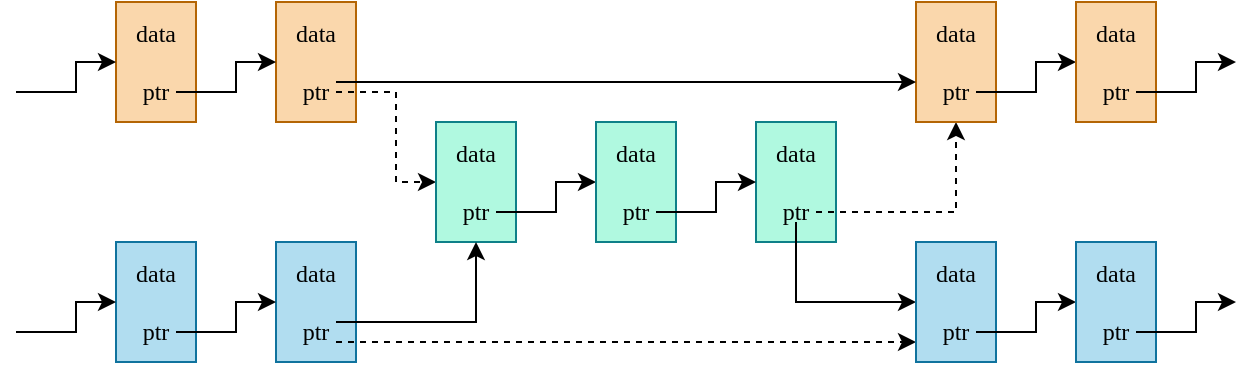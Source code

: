 <mxfile version="22.1.16" type="device">
  <diagram name="Page-1" id="W6wwgODH2DVGgfq05W44">
    <mxGraphModel dx="724" dy="497" grid="1" gridSize="10" guides="1" tooltips="1" connect="1" arrows="1" fold="1" page="1" pageScale="1" pageWidth="850" pageHeight="1100" math="0" shadow="0">
      <root>
        <mxCell id="0" />
        <mxCell id="1" parent="0" />
        <mxCell id="fBeSizHoTM2zkZ8skBRZ-15" value="data&lt;br&gt;&lt;br&gt;ptr" style="rounded=0;whiteSpace=wrap;html=1;fillColor=#fad7ac;strokeColor=#b46504;fontFamily=consolas;" parent="1" vertex="1">
          <mxGeometry x="120" y="240" width="40" height="60" as="geometry" />
        </mxCell>
        <mxCell id="fBeSizHoTM2zkZ8skBRZ-1" value="data&lt;br&gt;&lt;br&gt;ptr" style="rounded=0;whiteSpace=wrap;html=1;fillColor=#fad7ac;strokeColor=#b46504;fontFamily=consolas;" parent="1" vertex="1">
          <mxGeometry x="200" y="240" width="40" height="60" as="geometry" />
        </mxCell>
        <mxCell id="fBeSizHoTM2zkZ8skBRZ-5" style="edgeStyle=orthogonalEdgeStyle;rounded=0;orthogonalLoop=1;jettySize=auto;html=1;exitX=0.75;exitY=0.75;exitDx=0;exitDy=0;exitPerimeter=0;dashed=1;" parent="1" source="fBeSizHoTM2zkZ8skBRZ-1" target="fBeSizHoTM2zkZ8skBRZ-2" edge="1">
          <mxGeometry relative="1" as="geometry" />
        </mxCell>
        <mxCell id="fBeSizHoTM2zkZ8skBRZ-2" value="data&lt;br&gt;&lt;br&gt;ptr" style="rounded=0;whiteSpace=wrap;html=1;fillColor=#B0F9E0;strokeColor=#0E8088;fontFamily=consolas;" parent="1" vertex="1">
          <mxGeometry x="280" y="300" width="40" height="60" as="geometry" />
        </mxCell>
        <mxCell id="fBeSizHoTM2zkZ8skBRZ-6" style="edgeStyle=orthogonalEdgeStyle;rounded=0;orthogonalLoop=1;jettySize=auto;html=1;exitX=0.75;exitY=0.75;exitDx=0;exitDy=0;exitPerimeter=0;" parent="1" source="fBeSizHoTM2zkZ8skBRZ-2" target="fBeSizHoTM2zkZ8skBRZ-3" edge="1">
          <mxGeometry relative="1" as="geometry">
            <Array as="points" />
          </mxGeometry>
        </mxCell>
        <mxCell id="fBeSizHoTM2zkZ8skBRZ-3" value="data&lt;br&gt;&lt;br&gt;ptr" style="rounded=0;whiteSpace=wrap;html=1;fillColor=#B0F9E0;strokeColor=#0E8088;fontFamily=consolas;" parent="1" vertex="1">
          <mxGeometry x="360" y="300" width="40" height="60" as="geometry" />
        </mxCell>
        <mxCell id="fBeSizHoTM2zkZ8skBRZ-8" style="edgeStyle=orthogonalEdgeStyle;rounded=0;orthogonalLoop=1;jettySize=auto;html=1;exitX=0.75;exitY=0.75;exitDx=0;exitDy=0;exitPerimeter=0;" parent="1" source="fBeSizHoTM2zkZ8skBRZ-15" target="fBeSizHoTM2zkZ8skBRZ-1" edge="1">
          <mxGeometry relative="1" as="geometry">
            <mxPoint x="150" y="285" as="sourcePoint" />
            <mxPoint x="200" y="270" as="targetPoint" />
            <Array as="points">
              <mxPoint x="180" y="285" />
              <mxPoint x="180" y="270" />
            </Array>
          </mxGeometry>
        </mxCell>
        <mxCell id="fBeSizHoTM2zkZ8skBRZ-16" style="edgeStyle=orthogonalEdgeStyle;rounded=0;orthogonalLoop=1;jettySize=auto;html=1;exitX=0.75;exitY=0.75;exitDx=0;exitDy=0;exitPerimeter=0;" parent="1" edge="1">
          <mxGeometry relative="1" as="geometry">
            <mxPoint x="70" y="285" as="sourcePoint" />
            <mxPoint x="120" y="270" as="targetPoint" />
            <Array as="points">
              <mxPoint x="100" y="285" />
              <mxPoint x="100" y="270" />
            </Array>
          </mxGeometry>
        </mxCell>
        <mxCell id="fBeSizHoTM2zkZ8skBRZ-18" value="data&lt;br&gt;&lt;br&gt;ptr" style="rounded=0;whiteSpace=wrap;html=1;fillColor=#B0F9E0;strokeColor=#0E8088;fontFamily=consolas;" parent="1" vertex="1">
          <mxGeometry x="440" y="300" width="40" height="60" as="geometry" />
        </mxCell>
        <mxCell id="fBeSizHoTM2zkZ8skBRZ-45" style="edgeStyle=orthogonalEdgeStyle;rounded=0;orthogonalLoop=1;jettySize=auto;html=1;exitX=0.5;exitY=0.833;exitDx=0;exitDy=0;exitPerimeter=0;" parent="1" source="fBeSizHoTM2zkZ8skBRZ-18" target="fBeSizHoTM2zkZ8skBRZ-37" edge="1">
          <mxGeometry relative="1" as="geometry">
            <Array as="points">
              <mxPoint x="460" y="390" />
            </Array>
          </mxGeometry>
        </mxCell>
        <mxCell id="fBeSizHoTM2zkZ8skBRZ-19" style="edgeStyle=orthogonalEdgeStyle;rounded=0;orthogonalLoop=1;jettySize=auto;html=1;exitX=0.75;exitY=0.75;exitDx=0;exitDy=0;exitPerimeter=0;dashed=1;" parent="1" source="fBeSizHoTM2zkZ8skBRZ-18" target="fBeSizHoTM2zkZ8skBRZ-20" edge="1">
          <mxGeometry relative="1" as="geometry">
            <Array as="points">
              <mxPoint x="540" y="345" />
            </Array>
          </mxGeometry>
        </mxCell>
        <mxCell id="fBeSizHoTM2zkZ8skBRZ-20" value="data&lt;br&gt;&lt;br&gt;ptr" style="rounded=0;whiteSpace=wrap;html=1;fillColor=#fad7ac;strokeColor=#b46504;fontFamily=consolas;" parent="1" vertex="1">
          <mxGeometry x="520" y="240" width="40" height="60" as="geometry" />
        </mxCell>
        <mxCell id="fBeSizHoTM2zkZ8skBRZ-21" style="edgeStyle=orthogonalEdgeStyle;rounded=0;orthogonalLoop=1;jettySize=auto;html=1;exitX=0.75;exitY=0.75;exitDx=0;exitDy=0;exitPerimeter=0;" parent="1" source="fBeSizHoTM2zkZ8skBRZ-20" target="fBeSizHoTM2zkZ8skBRZ-22" edge="1">
          <mxGeometry relative="1" as="geometry">
            <Array as="points" />
          </mxGeometry>
        </mxCell>
        <mxCell id="fBeSizHoTM2zkZ8skBRZ-22" value="data&lt;br&gt;&lt;br&gt;ptr" style="rounded=0;whiteSpace=wrap;html=1;fillColor=#fad7ac;strokeColor=#b46504;fontFamily=consolas;" parent="1" vertex="1">
          <mxGeometry x="600" y="240" width="40" height="60" as="geometry" />
        </mxCell>
        <mxCell id="fBeSizHoTM2zkZ8skBRZ-23" style="edgeStyle=orthogonalEdgeStyle;rounded=0;orthogonalLoop=1;jettySize=auto;html=1;exitX=0.75;exitY=0.75;exitDx=0;exitDy=0;exitPerimeter=0;" parent="1" source="fBeSizHoTM2zkZ8skBRZ-3" target="fBeSizHoTM2zkZ8skBRZ-18" edge="1">
          <mxGeometry relative="1" as="geometry">
            <mxPoint x="390" y="345" as="sourcePoint" />
            <mxPoint x="440" y="330" as="targetPoint" />
            <Array as="points">
              <mxPoint x="420" y="345" />
              <mxPoint x="420" y="330" />
            </Array>
          </mxGeometry>
        </mxCell>
        <mxCell id="fBeSizHoTM2zkZ8skBRZ-24" style="edgeStyle=orthogonalEdgeStyle;rounded=0;orthogonalLoop=1;jettySize=auto;html=1;exitX=0.75;exitY=0.75;exitDx=0;exitDy=0;exitPerimeter=0;" parent="1" edge="1">
          <mxGeometry relative="1" as="geometry">
            <mxPoint x="630" y="285" as="sourcePoint" />
            <mxPoint x="680" y="270" as="targetPoint" />
            <Array as="points">
              <mxPoint x="660" y="285" />
              <mxPoint x="660" y="270" />
            </Array>
          </mxGeometry>
        </mxCell>
        <mxCell id="fBeSizHoTM2zkZ8skBRZ-25" style="edgeStyle=orthogonalEdgeStyle;rounded=0;orthogonalLoop=1;jettySize=auto;html=1;exitX=0.75;exitY=0.667;exitDx=0;exitDy=0;exitPerimeter=0;" parent="1" source="fBeSizHoTM2zkZ8skBRZ-1" target="fBeSizHoTM2zkZ8skBRZ-20" edge="1">
          <mxGeometry relative="1" as="geometry">
            <Array as="points">
              <mxPoint x="450" y="280" />
              <mxPoint x="450" y="280" />
            </Array>
          </mxGeometry>
        </mxCell>
        <mxCell id="fBeSizHoTM2zkZ8skBRZ-27" value="data&lt;br&gt;&lt;br&gt;ptr" style="rounded=0;whiteSpace=wrap;html=1;fillColor=#b1ddf0;strokeColor=#10739e;fontFamily=consolas;" parent="1" vertex="1">
          <mxGeometry x="120" y="360" width="40" height="60" as="geometry" />
        </mxCell>
        <mxCell id="fBeSizHoTM2zkZ8skBRZ-28" value="data&lt;br&gt;&lt;br&gt;ptr" style="rounded=0;whiteSpace=wrap;html=1;fillColor=#b1ddf0;strokeColor=#10739e;fontFamily=consolas;" parent="1" vertex="1">
          <mxGeometry x="200" y="360" width="40" height="60" as="geometry" />
        </mxCell>
        <mxCell id="fBeSizHoTM2zkZ8skBRZ-44" style="edgeStyle=orthogonalEdgeStyle;rounded=0;orthogonalLoop=1;jettySize=auto;html=1;exitX=0.75;exitY=0.667;exitDx=0;exitDy=0;exitPerimeter=0;" parent="1" source="fBeSizHoTM2zkZ8skBRZ-28" target="fBeSizHoTM2zkZ8skBRZ-2" edge="1">
          <mxGeometry relative="1" as="geometry">
            <Array as="points">
              <mxPoint x="300" y="400" />
            </Array>
          </mxGeometry>
        </mxCell>
        <mxCell id="fBeSizHoTM2zkZ8skBRZ-43" style="edgeStyle=orthogonalEdgeStyle;rounded=0;orthogonalLoop=1;jettySize=auto;html=1;exitX=0.75;exitY=0.833;exitDx=0;exitDy=0;exitPerimeter=0;dashed=1;" parent="1" source="fBeSizHoTM2zkZ8skBRZ-28" target="fBeSizHoTM2zkZ8skBRZ-37" edge="1">
          <mxGeometry relative="1" as="geometry">
            <mxPoint x="230" y="410" as="sourcePoint" />
            <Array as="points">
              <mxPoint x="450" y="410" />
              <mxPoint x="450" y="410" />
            </Array>
          </mxGeometry>
        </mxCell>
        <mxCell id="fBeSizHoTM2zkZ8skBRZ-33" style="edgeStyle=orthogonalEdgeStyle;rounded=0;orthogonalLoop=1;jettySize=auto;html=1;exitX=0.75;exitY=0.75;exitDx=0;exitDy=0;exitPerimeter=0;" parent="1" source="fBeSizHoTM2zkZ8skBRZ-27" target="fBeSizHoTM2zkZ8skBRZ-28" edge="1">
          <mxGeometry relative="1" as="geometry">
            <mxPoint x="150" y="405" as="sourcePoint" />
            <mxPoint x="200" y="390" as="targetPoint" />
            <Array as="points">
              <mxPoint x="180" y="405" />
              <mxPoint x="180" y="390" />
            </Array>
          </mxGeometry>
        </mxCell>
        <mxCell id="fBeSizHoTM2zkZ8skBRZ-34" style="edgeStyle=orthogonalEdgeStyle;rounded=0;orthogonalLoop=1;jettySize=auto;html=1;exitX=0.75;exitY=0.75;exitDx=0;exitDy=0;exitPerimeter=0;" parent="1" edge="1">
          <mxGeometry relative="1" as="geometry">
            <mxPoint x="70" y="405" as="sourcePoint" />
            <mxPoint x="120" y="390" as="targetPoint" />
            <Array as="points">
              <mxPoint x="100" y="405" />
              <mxPoint x="100" y="390" />
            </Array>
          </mxGeometry>
        </mxCell>
        <mxCell id="fBeSizHoTM2zkZ8skBRZ-37" value="data&lt;br&gt;&lt;br&gt;ptr" style="rounded=0;whiteSpace=wrap;html=1;fillColor=#b1ddf0;strokeColor=#10739e;fontFamily=consolas;" parent="1" vertex="1">
          <mxGeometry x="520" y="360" width="40" height="60" as="geometry" />
        </mxCell>
        <mxCell id="fBeSizHoTM2zkZ8skBRZ-38" style="edgeStyle=orthogonalEdgeStyle;rounded=0;orthogonalLoop=1;jettySize=auto;html=1;exitX=0.75;exitY=0.75;exitDx=0;exitDy=0;exitPerimeter=0;" parent="1" source="fBeSizHoTM2zkZ8skBRZ-37" target="fBeSizHoTM2zkZ8skBRZ-39" edge="1">
          <mxGeometry relative="1" as="geometry">
            <Array as="points" />
          </mxGeometry>
        </mxCell>
        <mxCell id="fBeSizHoTM2zkZ8skBRZ-39" value="data&lt;br&gt;&lt;br&gt;ptr" style="rounded=0;whiteSpace=wrap;html=1;fillColor=#b1ddf0;strokeColor=#10739e;fontFamily=consolas;" parent="1" vertex="1">
          <mxGeometry x="600" y="360" width="40" height="60" as="geometry" />
        </mxCell>
        <mxCell id="fBeSizHoTM2zkZ8skBRZ-41" style="edgeStyle=orthogonalEdgeStyle;rounded=0;orthogonalLoop=1;jettySize=auto;html=1;exitX=0.75;exitY=0.75;exitDx=0;exitDy=0;exitPerimeter=0;" parent="1" edge="1">
          <mxGeometry relative="1" as="geometry">
            <mxPoint x="630" y="405" as="sourcePoint" />
            <mxPoint x="680" y="390" as="targetPoint" />
            <Array as="points">
              <mxPoint x="660" y="405" />
              <mxPoint x="660" y="390" />
            </Array>
          </mxGeometry>
        </mxCell>
      </root>
    </mxGraphModel>
  </diagram>
</mxfile>
